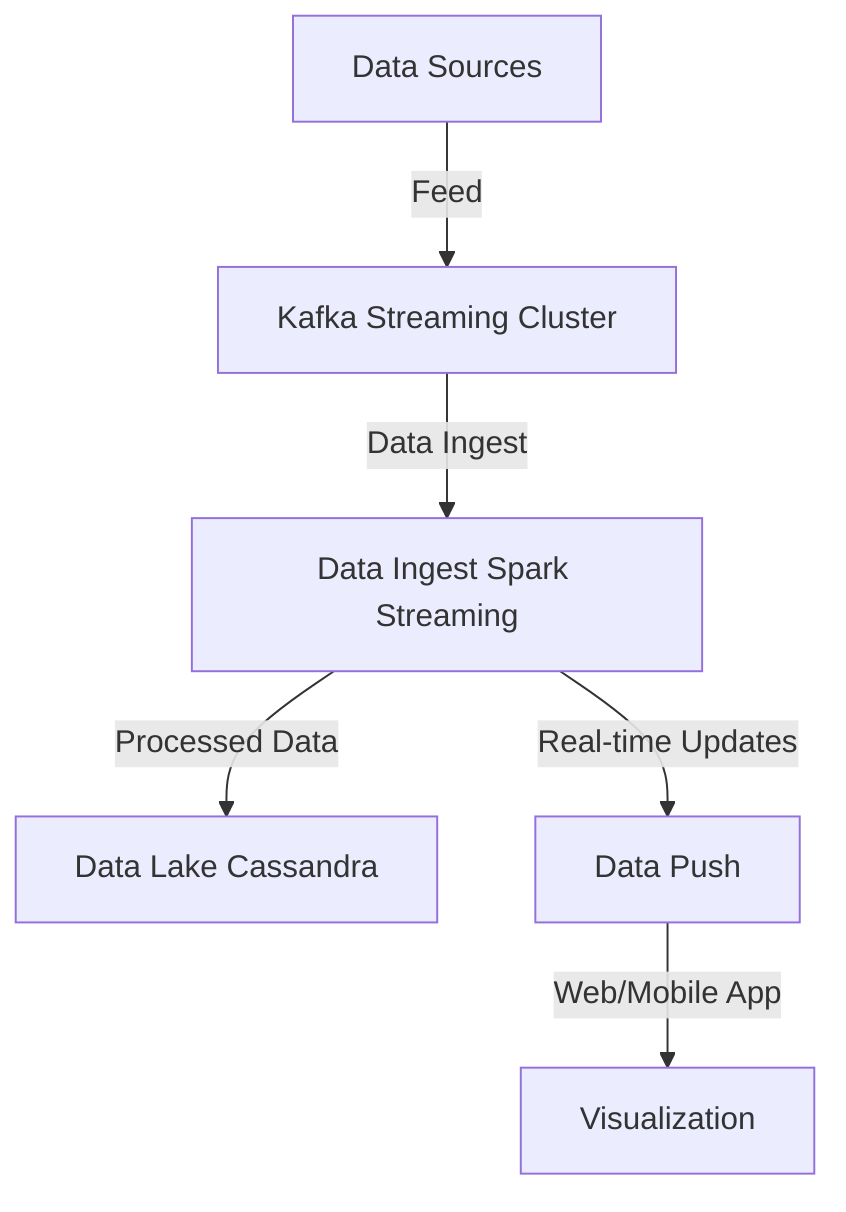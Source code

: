 graph TD
Data_Sources[Data Sources] -->|Feed| Kafka_Cluster[Kafka Streaming Cluster]
Kafka_Cluster -->|Data Ingest| Data_Ingest[Data Ingest Spark Streaming]
Data_Ingest -->|Processed Data| Data_Lake[Data Lake Cassandra]
Data_Ingest -->|Real-time Updates| Data_Push[Data Push]
Data_Push -->|Web/Mobile App| Visualization[Visualization]